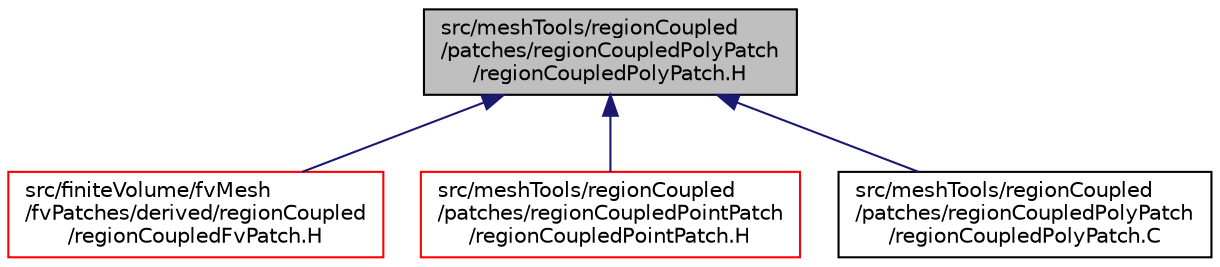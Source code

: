 digraph "src/meshTools/regionCoupled/patches/regionCoupledPolyPatch/regionCoupledPolyPatch.H"
{
  bgcolor="transparent";
  edge [fontname="Helvetica",fontsize="10",labelfontname="Helvetica",labelfontsize="10"];
  node [fontname="Helvetica",fontsize="10",shape=record];
  Node1 [label="src/meshTools/regionCoupled\l/patches/regionCoupledPolyPatch\l/regionCoupledPolyPatch.H",height=0.2,width=0.4,color="black", fillcolor="grey75", style="filled", fontcolor="black"];
  Node1 -> Node2 [dir="back",color="midnightblue",fontsize="10",style="solid",fontname="Helvetica"];
  Node2 [label="src/finiteVolume/fvMesh\l/fvPatches/derived/regionCoupled\l/regionCoupledFvPatch.H",height=0.2,width=0.4,color="red",URL="$a05917.html"];
  Node1 -> Node3 [dir="back",color="midnightblue",fontsize="10",style="solid",fontname="Helvetica"];
  Node3 [label="src/meshTools/regionCoupled\l/patches/regionCoupledPointPatch\l/regionCoupledPointPatch.H",height=0.2,width=0.4,color="red",URL="$a07324.html"];
  Node1 -> Node4 [dir="back",color="midnightblue",fontsize="10",style="solid",fontname="Helvetica"];
  Node4 [label="src/meshTools/regionCoupled\l/patches/regionCoupledPolyPatch\l/regionCoupledPolyPatch.C",height=0.2,width=0.4,color="black",URL="$a07330.html"];
}
